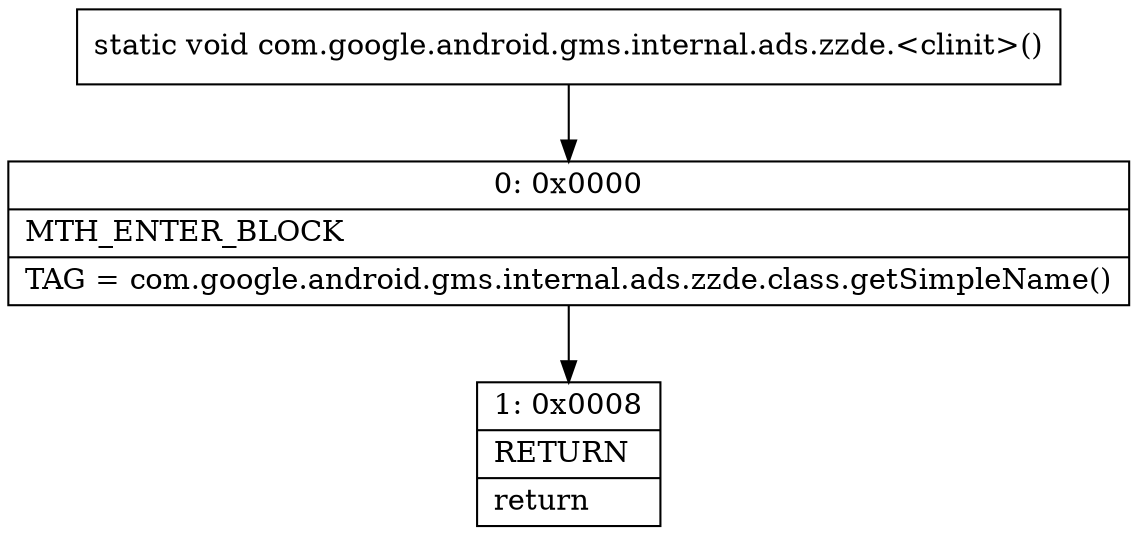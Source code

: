 digraph "CFG forcom.google.android.gms.internal.ads.zzde.\<clinit\>()V" {
Node_0 [shape=record,label="{0\:\ 0x0000|MTH_ENTER_BLOCK\l|TAG = com.google.android.gms.internal.ads.zzde.class.getSimpleName()\l}"];
Node_1 [shape=record,label="{1\:\ 0x0008|RETURN\l|return\l}"];
MethodNode[shape=record,label="{static void com.google.android.gms.internal.ads.zzde.\<clinit\>() }"];
MethodNode -> Node_0;
Node_0 -> Node_1;
}

